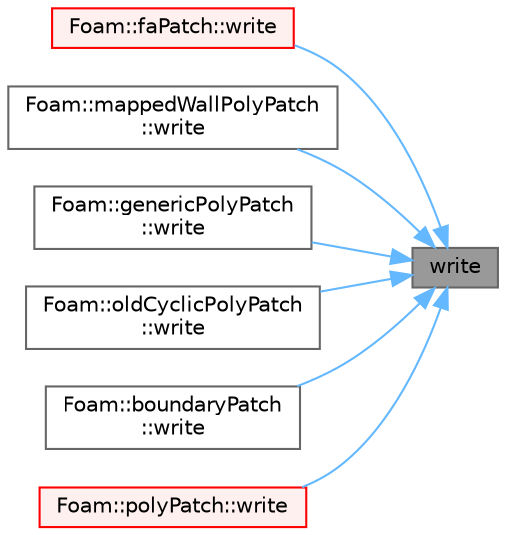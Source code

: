 digraph "write"
{
 // LATEX_PDF_SIZE
  bgcolor="transparent";
  edge [fontname=Helvetica,fontsize=10,labelfontname=Helvetica,labelfontsize=10];
  node [fontname=Helvetica,fontsize=10,shape=box,height=0.2,width=0.4];
  rankdir="RL";
  Node1 [id="Node000001",label="write",height=0.2,width=0.4,color="gray40", fillcolor="grey60", style="filled", fontcolor="black",tooltip=" "];
  Node1 -> Node2 [id="edge1_Node000001_Node000002",dir="back",color="steelblue1",style="solid",tooltip=" "];
  Node2 [id="Node000002",label="Foam::faPatch::write",height=0.2,width=0.4,color="red", fillcolor="#FFF0F0", style="filled",URL="$classFoam_1_1faPatch.html#a293fdfec8bdfbd5c3913ab4c9f3454ff",tooltip=" "];
  Node1 -> Node4 [id="edge2_Node000001_Node000004",dir="back",color="steelblue1",style="solid",tooltip=" "];
  Node4 [id="Node000004",label="Foam::mappedWallPolyPatch\l::write",height=0.2,width=0.4,color="grey40", fillcolor="white", style="filled",URL="$classFoam_1_1mappedWallPolyPatch.html#a293fdfec8bdfbd5c3913ab4c9f3454ff",tooltip=" "];
  Node1 -> Node5 [id="edge3_Node000001_Node000005",dir="back",color="steelblue1",style="solid",tooltip=" "];
  Node5 [id="Node000005",label="Foam::genericPolyPatch\l::write",height=0.2,width=0.4,color="grey40", fillcolor="white", style="filled",URL="$classFoam_1_1genericPolyPatch.html#a293fdfec8bdfbd5c3913ab4c9f3454ff",tooltip=" "];
  Node1 -> Node6 [id="edge4_Node000001_Node000006",dir="back",color="steelblue1",style="solid",tooltip=" "];
  Node6 [id="Node000006",label="Foam::oldCyclicPolyPatch\l::write",height=0.2,width=0.4,color="grey40", fillcolor="white", style="filled",URL="$classFoam_1_1oldCyclicPolyPatch.html#a293fdfec8bdfbd5c3913ab4c9f3454ff",tooltip=" "];
  Node1 -> Node7 [id="edge5_Node000001_Node000007",dir="back",color="steelblue1",style="solid",tooltip=" "];
  Node7 [id="Node000007",label="Foam::boundaryPatch\l::write",height=0.2,width=0.4,color="grey40", fillcolor="white", style="filled",URL="$classFoam_1_1boundaryPatch.html#a78cec3e4ecac4a89a3ad8d38f2ad21f5",tooltip=" "];
  Node1 -> Node8 [id="edge6_Node000001_Node000008",dir="back",color="steelblue1",style="solid",tooltip=" "];
  Node8 [id="Node000008",label="Foam::polyPatch::write",height=0.2,width=0.4,color="red", fillcolor="#FFF0F0", style="filled",URL="$classFoam_1_1polyPatch.html#a78cec3e4ecac4a89a3ad8d38f2ad21f5",tooltip=" "];
}
